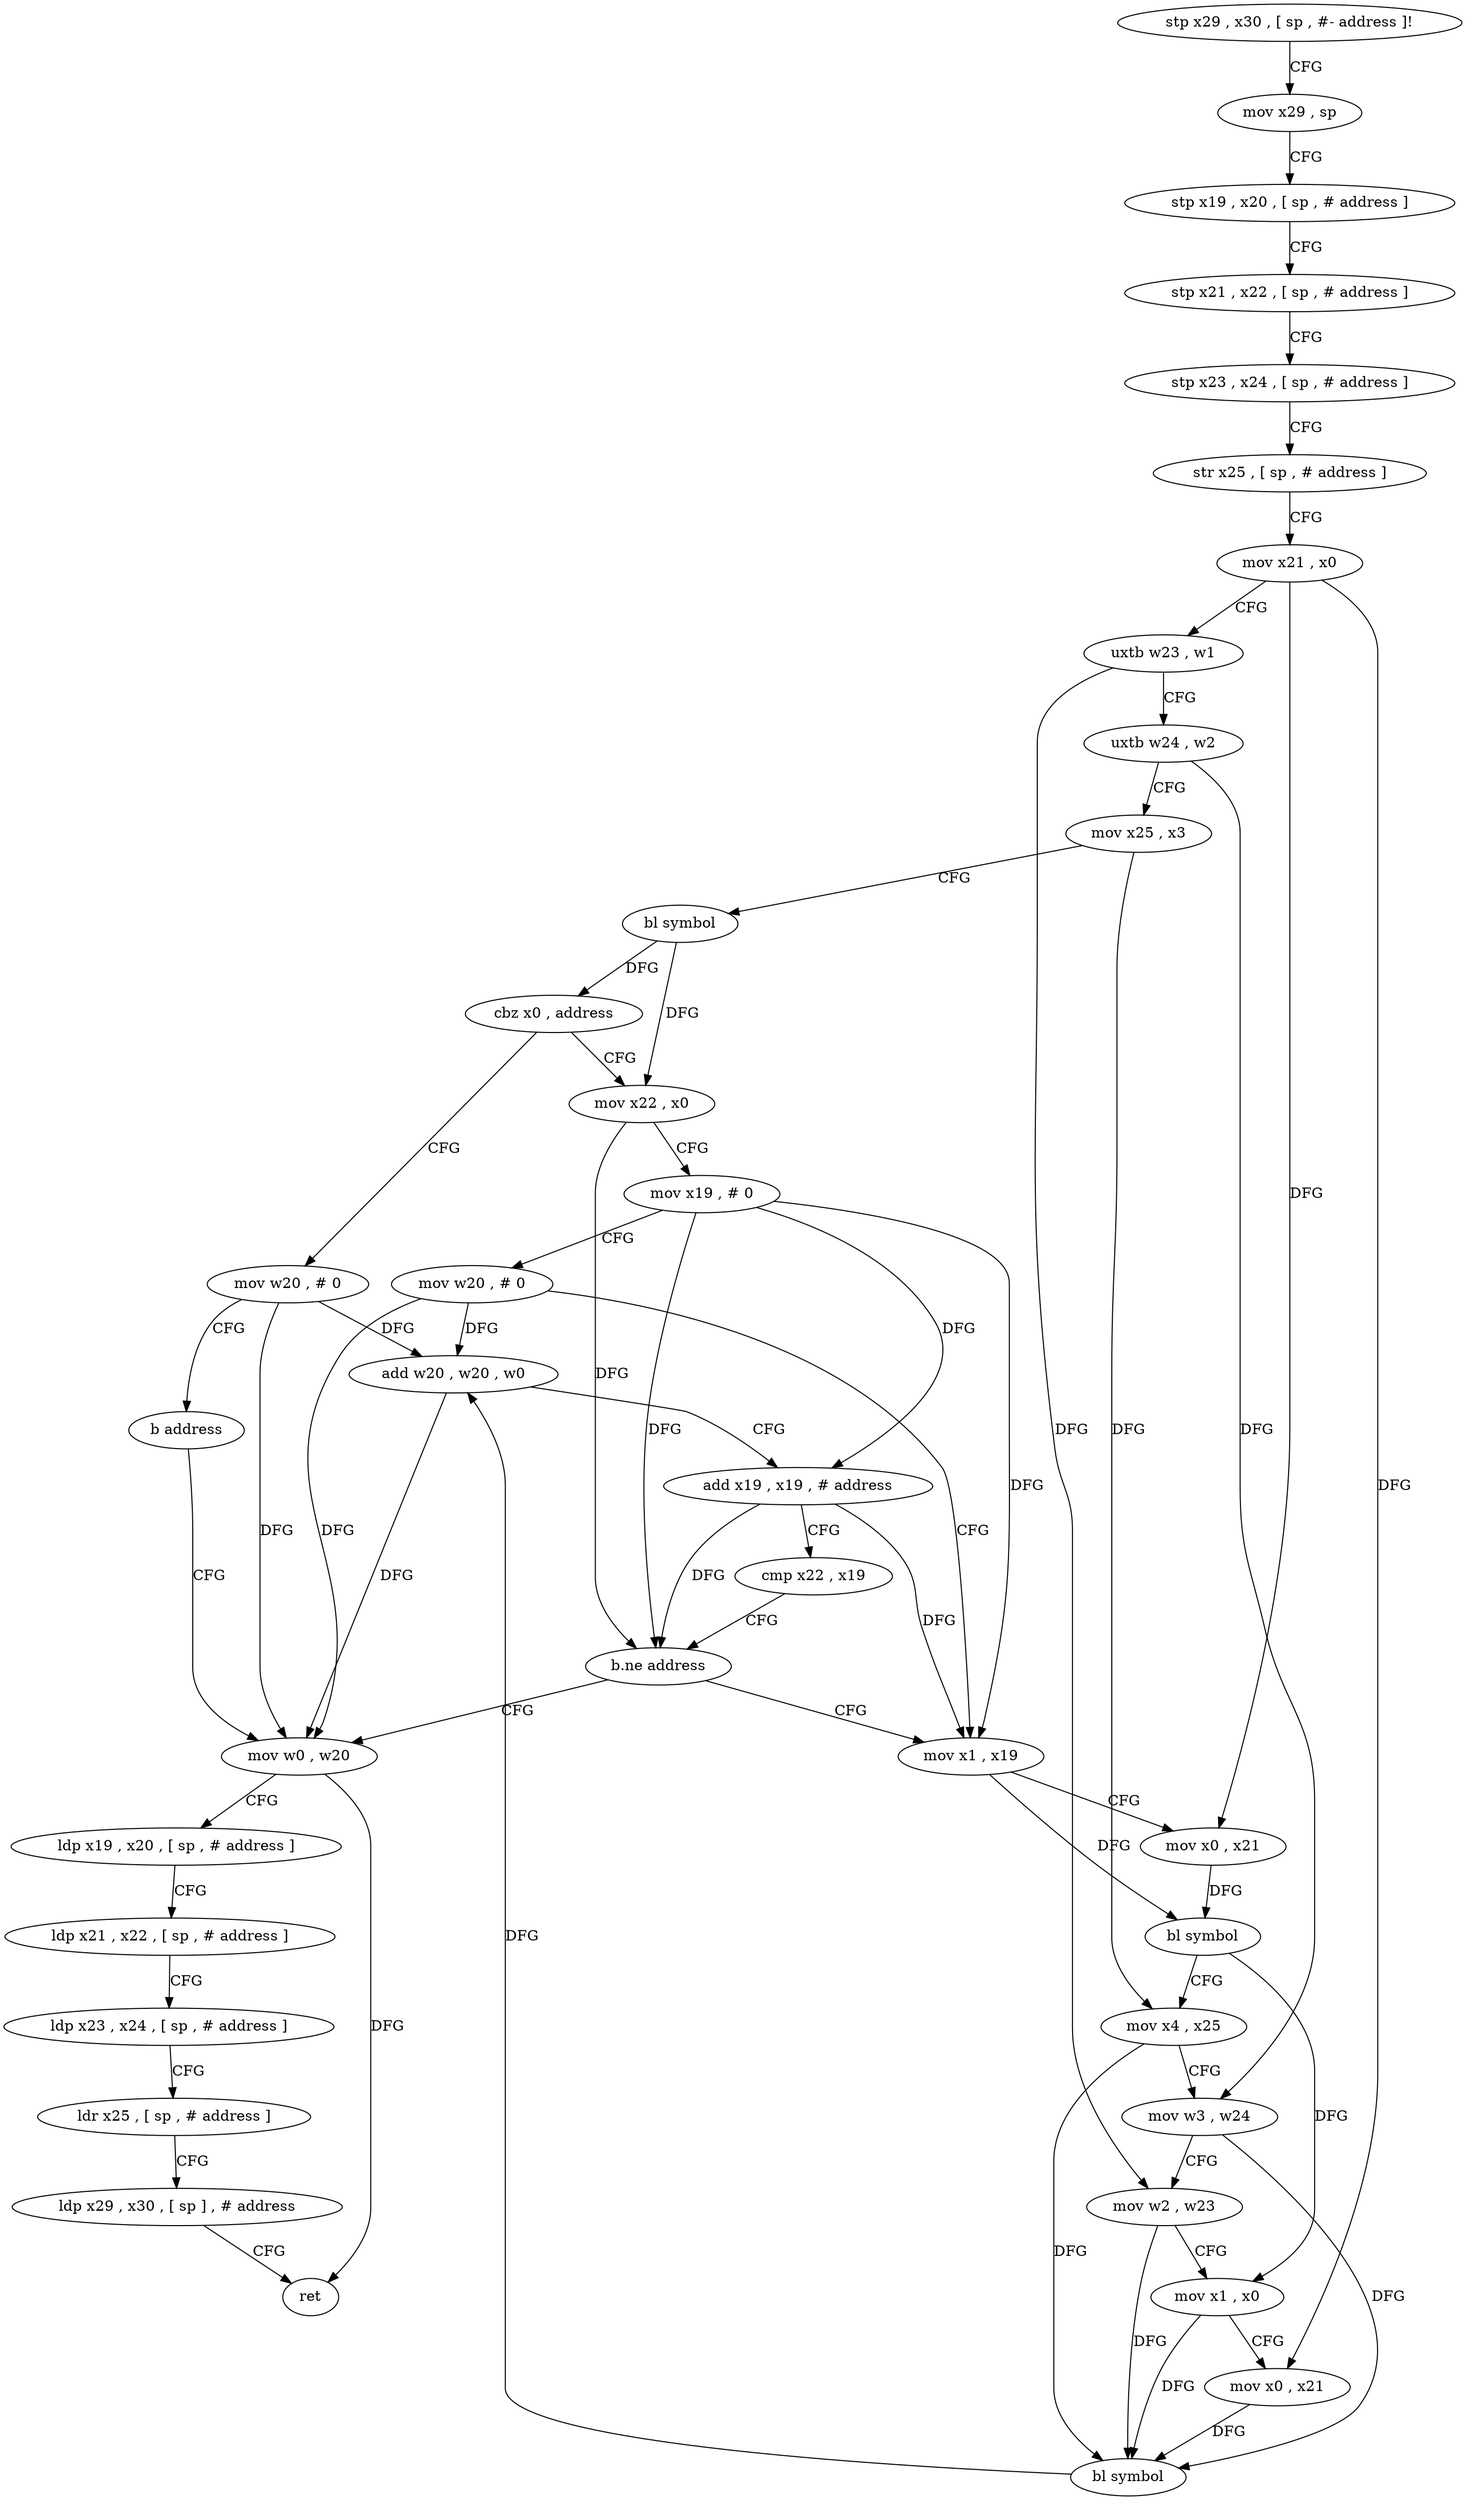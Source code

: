 digraph "func" {
"119012" [label = "stp x29 , x30 , [ sp , #- address ]!" ]
"119016" [label = "mov x29 , sp" ]
"119020" [label = "stp x19 , x20 , [ sp , # address ]" ]
"119024" [label = "stp x21 , x22 , [ sp , # address ]" ]
"119028" [label = "stp x23 , x24 , [ sp , # address ]" ]
"119032" [label = "str x25 , [ sp , # address ]" ]
"119036" [label = "mov x21 , x0" ]
"119040" [label = "uxtb w23 , w1" ]
"119044" [label = "uxtb w24 , w2" ]
"119048" [label = "mov x25 , x3" ]
"119052" [label = "bl symbol" ]
"119056" [label = "cbz x0 , address" ]
"119152" [label = "mov w20 , # 0" ]
"119060" [label = "mov x22 , x0" ]
"119156" [label = "b address" ]
"119124" [label = "mov w0 , w20" ]
"119064" [label = "mov x19 , # 0" ]
"119068" [label = "mov w20 , # 0" ]
"119072" [label = "mov x1 , x19" ]
"119128" [label = "ldp x19 , x20 , [ sp , # address ]" ]
"119132" [label = "ldp x21 , x22 , [ sp , # address ]" ]
"119136" [label = "ldp x23 , x24 , [ sp , # address ]" ]
"119140" [label = "ldr x25 , [ sp , # address ]" ]
"119144" [label = "ldp x29 , x30 , [ sp ] , # address" ]
"119148" [label = "ret" ]
"119076" [label = "mov x0 , x21" ]
"119080" [label = "bl symbol" ]
"119084" [label = "mov x4 , x25" ]
"119088" [label = "mov w3 , w24" ]
"119092" [label = "mov w2 , w23" ]
"119096" [label = "mov x1 , x0" ]
"119100" [label = "mov x0 , x21" ]
"119104" [label = "bl symbol" ]
"119108" [label = "add w20 , w20 , w0" ]
"119112" [label = "add x19 , x19 , # address" ]
"119116" [label = "cmp x22 , x19" ]
"119120" [label = "b.ne address" ]
"119012" -> "119016" [ label = "CFG" ]
"119016" -> "119020" [ label = "CFG" ]
"119020" -> "119024" [ label = "CFG" ]
"119024" -> "119028" [ label = "CFG" ]
"119028" -> "119032" [ label = "CFG" ]
"119032" -> "119036" [ label = "CFG" ]
"119036" -> "119040" [ label = "CFG" ]
"119036" -> "119076" [ label = "DFG" ]
"119036" -> "119100" [ label = "DFG" ]
"119040" -> "119044" [ label = "CFG" ]
"119040" -> "119092" [ label = "DFG" ]
"119044" -> "119048" [ label = "CFG" ]
"119044" -> "119088" [ label = "DFG" ]
"119048" -> "119052" [ label = "CFG" ]
"119048" -> "119084" [ label = "DFG" ]
"119052" -> "119056" [ label = "DFG" ]
"119052" -> "119060" [ label = "DFG" ]
"119056" -> "119152" [ label = "CFG" ]
"119056" -> "119060" [ label = "CFG" ]
"119152" -> "119156" [ label = "CFG" ]
"119152" -> "119124" [ label = "DFG" ]
"119152" -> "119108" [ label = "DFG" ]
"119060" -> "119064" [ label = "CFG" ]
"119060" -> "119120" [ label = "DFG" ]
"119156" -> "119124" [ label = "CFG" ]
"119124" -> "119128" [ label = "CFG" ]
"119124" -> "119148" [ label = "DFG" ]
"119064" -> "119068" [ label = "CFG" ]
"119064" -> "119072" [ label = "DFG" ]
"119064" -> "119112" [ label = "DFG" ]
"119064" -> "119120" [ label = "DFG" ]
"119068" -> "119072" [ label = "CFG" ]
"119068" -> "119124" [ label = "DFG" ]
"119068" -> "119108" [ label = "DFG" ]
"119072" -> "119076" [ label = "CFG" ]
"119072" -> "119080" [ label = "DFG" ]
"119128" -> "119132" [ label = "CFG" ]
"119132" -> "119136" [ label = "CFG" ]
"119136" -> "119140" [ label = "CFG" ]
"119140" -> "119144" [ label = "CFG" ]
"119144" -> "119148" [ label = "CFG" ]
"119076" -> "119080" [ label = "DFG" ]
"119080" -> "119084" [ label = "CFG" ]
"119080" -> "119096" [ label = "DFG" ]
"119084" -> "119088" [ label = "CFG" ]
"119084" -> "119104" [ label = "DFG" ]
"119088" -> "119092" [ label = "CFG" ]
"119088" -> "119104" [ label = "DFG" ]
"119092" -> "119096" [ label = "CFG" ]
"119092" -> "119104" [ label = "DFG" ]
"119096" -> "119100" [ label = "CFG" ]
"119096" -> "119104" [ label = "DFG" ]
"119100" -> "119104" [ label = "DFG" ]
"119104" -> "119108" [ label = "DFG" ]
"119108" -> "119112" [ label = "CFG" ]
"119108" -> "119124" [ label = "DFG" ]
"119112" -> "119116" [ label = "CFG" ]
"119112" -> "119072" [ label = "DFG" ]
"119112" -> "119120" [ label = "DFG" ]
"119116" -> "119120" [ label = "CFG" ]
"119120" -> "119072" [ label = "CFG" ]
"119120" -> "119124" [ label = "CFG" ]
}
